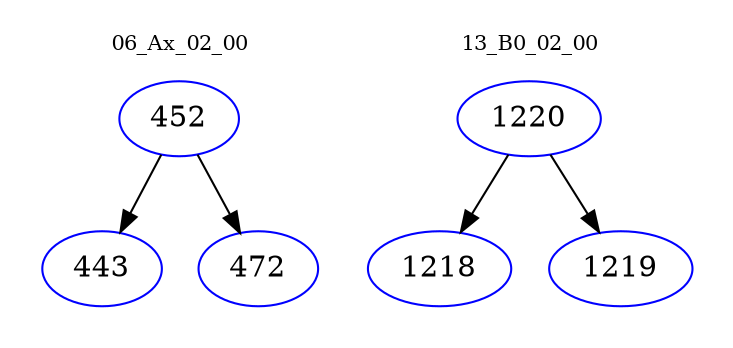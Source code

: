 digraph{
subgraph cluster_0 {
color = white
label = "06_Ax_02_00";
fontsize=10;
T0_452 [label="452", color="blue"]
T0_452 -> T0_443 [color="black"]
T0_443 [label="443", color="blue"]
T0_452 -> T0_472 [color="black"]
T0_472 [label="472", color="blue"]
}
subgraph cluster_1 {
color = white
label = "13_B0_02_00";
fontsize=10;
T1_1220 [label="1220", color="blue"]
T1_1220 -> T1_1218 [color="black"]
T1_1218 [label="1218", color="blue"]
T1_1220 -> T1_1219 [color="black"]
T1_1219 [label="1219", color="blue"]
}
}
